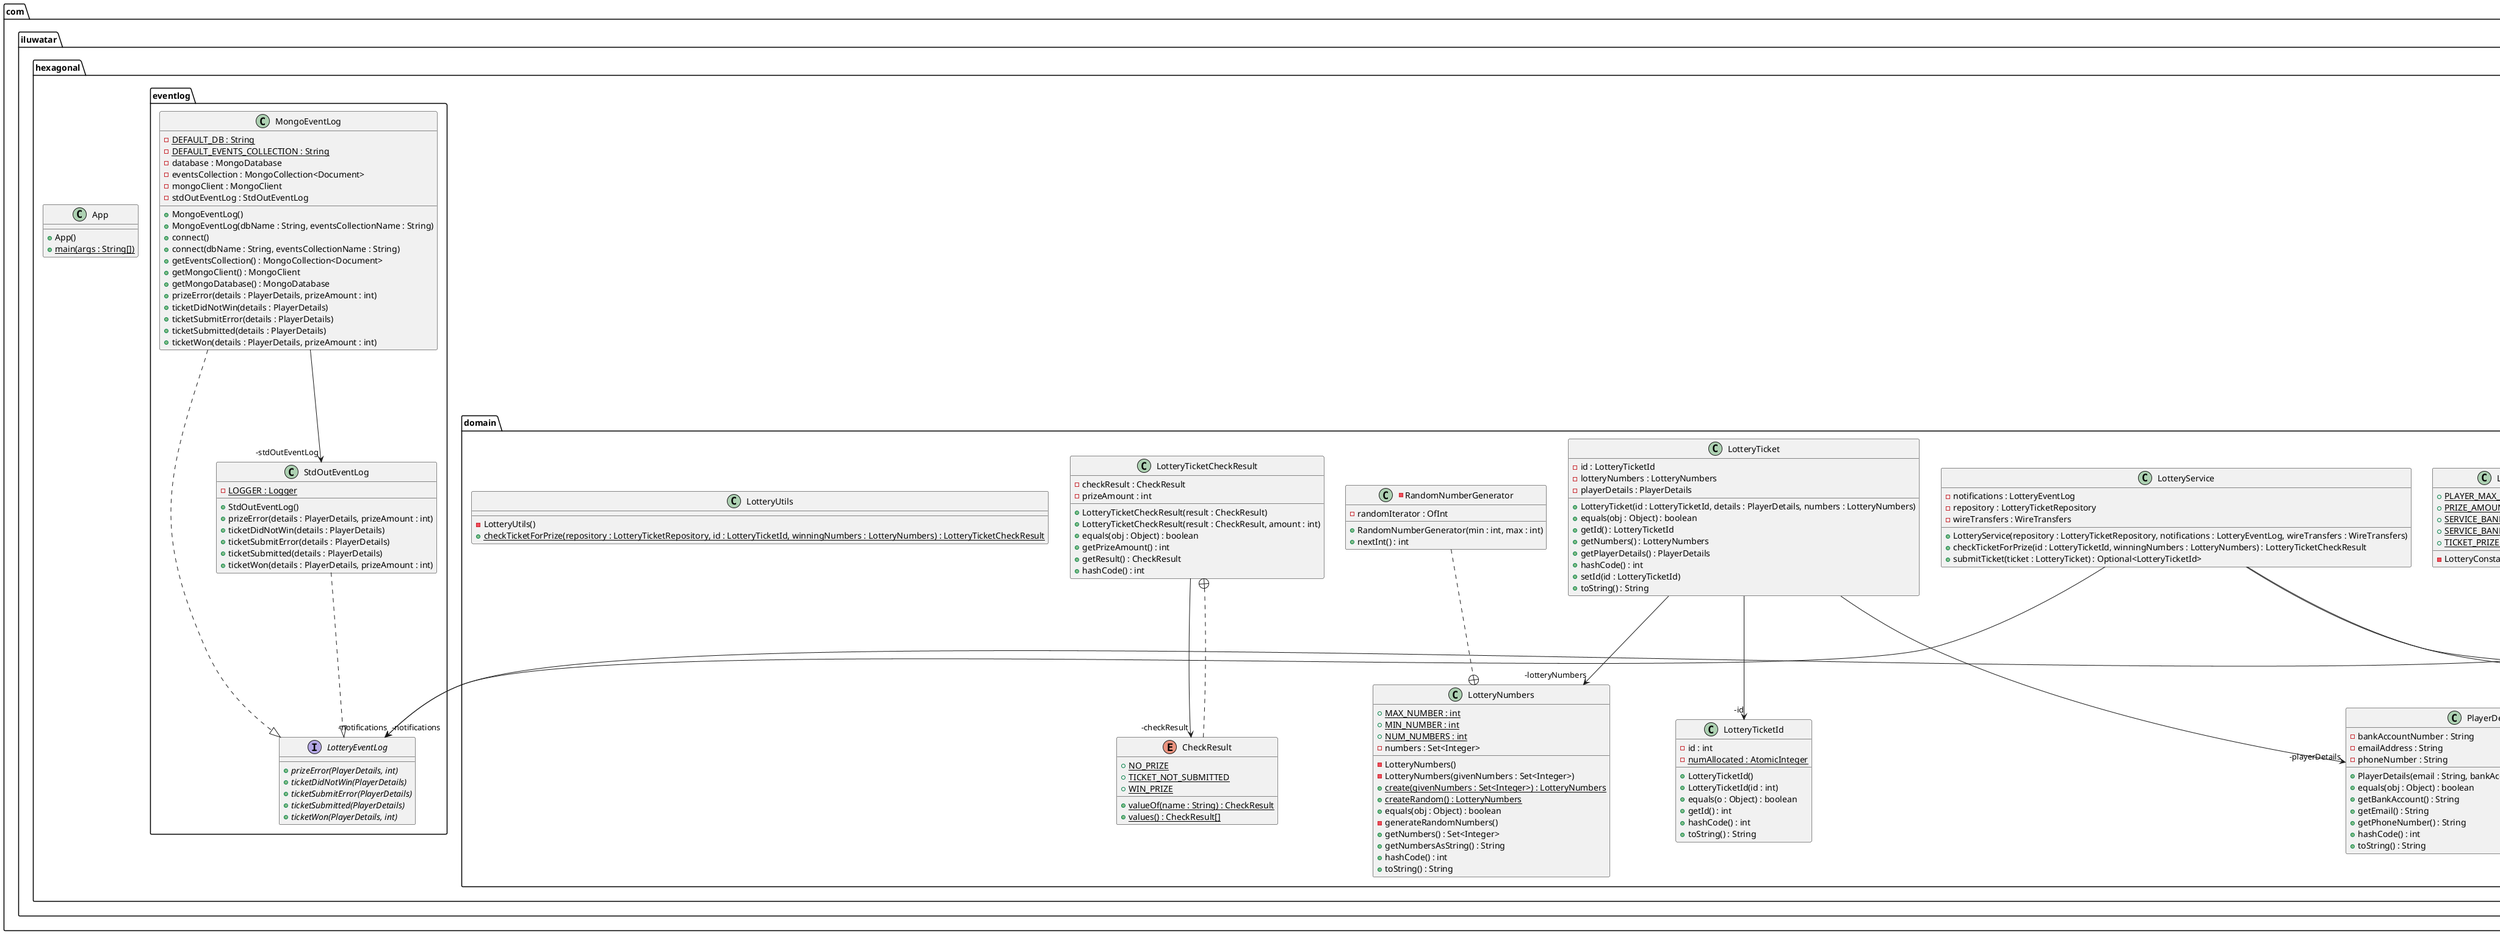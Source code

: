 @startuml
package com.iluwatar.hexagonal.sampledata {
  class SampleData {
    - PLAYERS : List<PlayerDetails> {static}
    - RANDOM : Random {static}
    + SampleData()
    - getRandomPlayerDetails() : PlayerDetails {static}
    + submitTickets(lotteryService : LotteryService, numTickets : int) {static}
  }
}
package com.iluwatar.hexagonal.service {
  class ConsoleLottery {
    - LOGGER : Logger {static}
    + ConsoleLottery()
    + main(args : String[]) {static}
    - printMainMenu() {static}
    - readString(scanner : Scanner) : String {static}
  }
  interface LotteryConsoleService {
    + addFundsToLotteryAccount(WireTransfers, Scanner) {abstract}
    + checkTicket(LotteryService, Scanner) {abstract}
    + queryLotteryAccountFunds(WireTransfers, Scanner) {abstract}
    + submitTicket(LotteryService, Scanner) {abstract}
  }
  class LotteryConsoleServiceImpl {
    - logger : Logger
    + LotteryConsoleServiceImpl(logger : Logger)
    + addFundsToLotteryAccount(Bank : WireTransfers, scanner : Scanner)
    + checkTicket(service : LotteryService, scanner : Scanner)
    + queryLotteryAccountFunds(Bank : WireTransfers, scanner : Scanner)
    - readString(scanner : Scanner) : String
    + submitTicket(service : LotteryService, scanner : Scanner)
  }
}
package com.iluwatar.hexagonal.mongo {
  class MongoConnectionPropertiesLoader {
    - DEFAULT_HOST : String {static}
    - DEFAULT_PORT : int {static}
    + MongoConnectionPropertiesLoader()
    + load() {static}
  }
}
package com.iluwatar.hexagonal.domain {
  class LotteryAdministration {
    - notifications : LotteryEventLog
    - repository : LotteryTicketRepository
    - wireTransfers : WireTransfers
    + LotteryAdministration(repository : LotteryTicketRepository, notifications : LotteryEventLog, wireTransfers : WireTransfers)
    + getAllSubmittedTickets() : Map<LotteryTicketId, LotteryTicket>
    + performLottery() : LotteryNumbers
    + resetLottery()
  }
  class LotteryConstants {
    + PLAYER_MAX_BALANCE : int {static}
    + PRIZE_AMOUNT : int {static}
    + SERVICE_BANK_ACCOUNT : String {static}
    + SERVICE_BANK_ACCOUNT_BALANCE : int {static}
    + TICKET_PRIZE : int {static}
    - LotteryConstants()
  }
  class LotteryNumbers {
    + MAX_NUMBER : int {static}
    + MIN_NUMBER : int {static}
    + NUM_NUMBERS : int {static}
    - numbers : Set<Integer>
    - LotteryNumbers()
    - LotteryNumbers(givenNumbers : Set<Integer>)
    + create(givenNumbers : Set<Integer>) : LotteryNumbers {static}
    + createRandom() : LotteryNumbers {static}
    + equals(obj : Object) : boolean
    - generateRandomNumbers()
    + getNumbers() : Set<Integer>
    + getNumbersAsString() : String
    + hashCode() : int
    + toString() : String
  }
  -class RandomNumberGenerator {
    - randomIterator : OfInt
    + RandomNumberGenerator(min : int, max : int)
    + nextInt() : int
  }
  class LotteryService {
    - notifications : LotteryEventLog
    - repository : LotteryTicketRepository
    - wireTransfers : WireTransfers
    + LotteryService(repository : LotteryTicketRepository, notifications : LotteryEventLog, wireTransfers : WireTransfers)
    + checkTicketForPrize(id : LotteryTicketId, winningNumbers : LotteryNumbers) : LotteryTicketCheckResult
    + submitTicket(ticket : LotteryTicket) : Optional<LotteryTicketId>
  }
  class LotteryTicket {
    - id : LotteryTicketId
    - lotteryNumbers : LotteryNumbers
    - playerDetails : PlayerDetails
    + LotteryTicket(id : LotteryTicketId, details : PlayerDetails, numbers : LotteryNumbers)
    + equals(obj : Object) : boolean
    + getId() : LotteryTicketId
    + getNumbers() : LotteryNumbers
    + getPlayerDetails() : PlayerDetails
    + hashCode() : int
    + setId(id : LotteryTicketId)
    + toString() : String
  }
  class LotteryTicketCheckResult {
    - checkResult : CheckResult
    - prizeAmount : int
    + LotteryTicketCheckResult(result : CheckResult)
    + LotteryTicketCheckResult(result : CheckResult, amount : int)
    + equals(obj : Object) : boolean
    + getPrizeAmount() : int
    + getResult() : CheckResult
    + hashCode() : int
  }
  enum CheckResult {
    + NO_PRIZE {static}
    + TICKET_NOT_SUBMITTED {static}
    + WIN_PRIZE {static}
    + valueOf(name : String) : CheckResult {static}
    + values() : CheckResult[] {static}
  }
  class LotteryTicketId {
    - id : int
    - numAllocated : AtomicInteger {static}
    + LotteryTicketId()
    + LotteryTicketId(id : int)
    + equals(o : Object) : boolean
    + getId() : int
    + hashCode() : int
    + toString() : String
  }
  class LotteryUtils {
    - LotteryUtils()
    + checkTicketForPrize(repository : LotteryTicketRepository, id : LotteryTicketId, winningNumbers : LotteryNumbers) : LotteryTicketCheckResult {static}
  }
  class PlayerDetails {
    - bankAccountNumber : String
    - emailAddress : String
    - phoneNumber : String
    + PlayerDetails(email : String, bankAccount : String, phone : String)
    + equals(obj : Object) : boolean
    + getBankAccount() : String
    + getEmail() : String
    + getPhoneNumber() : String
    + hashCode() : int
    + toString() : String
  }
}
package com.iluwatar.hexagonal.banking {
  class InMemoryBank {
    - accounts : Map<String, Integer> {static}
    + InMemoryBank()
    + getFunds(bankAccount : String) : int
    + setFunds(bankAccount : String, amount : int)
    + transferFunds(amount : int, sourceAccount : String, destinationAccount : String) : boolean
  }
  class MongoBank {
    - DEFAULT_ACCOUNTS_COLLECTION : String {static}
    - DEFAULT_DB : String {static}
    - accountsCollection : MongoCollection<Document>
    - database : MongoDatabase
    - mongoClient : MongoClient
    + MongoBank()
    + MongoBank(dbName : String, accountsCollectionName : String)
    + connect()
    + connect(dbName : String, accountsCollectionName : String)
    + getAccountsCollection() : MongoCollection<Document>
    + getFunds(bankAccount : String) : int
    + getMongoClient() : MongoClient
    + getMongoDatabase() : MongoDatabase
    + setFunds(bankAccount : String, amount : int)
    + transferFunds(amount : int, sourceAccount : String, destinationAccount : String) : boolean
  }
  interface WireTransfers {
    + getFunds(String) : int {abstract}
    + setFunds(String, int) {abstract}
    + transferFunds(int, String, String) : boolean {abstract}
  }
}
package com.iluwatar.hexagonal.database {
  class InMemoryTicketRepository {
    - tickets : Map<LotteryTicketId, LotteryTicket> {static}
    + InMemoryTicketRepository()
    + deleteAll()
    + findAll() : Map<LotteryTicketId, LotteryTicket>
    + findById(id : LotteryTicketId) : Optional<LotteryTicket>
    + save(ticket : LotteryTicket) : Optional<LotteryTicketId>
  }
  interface LotteryTicketRepository {
    + deleteAll() {abstract}
    + findAll() : Map<LotteryTicketId, LotteryTicket> {abstract}
    + findById(LotteryTicketId) : Optional<LotteryTicket> {abstract}
    + save(LotteryTicket) : Optional<LotteryTicketId> {abstract}
  }
  class MongoTicketRepository {
    - DEFAULT_COUNTERS_COLLECTION : String {static}
    - DEFAULT_DB : String {static}
    - DEFAULT_TICKETS_COLLECTION : String {static}
    - countersCollection : MongoCollection<Document>
    - database : MongoDatabase
    - mongoClient : MongoClient
    - ticketsCollection : MongoCollection<Document>
    + MongoTicketRepository()
    + MongoTicketRepository(dbName : String, ticketsCollectionName : String, countersCollectionName : String)
    + connect()
    + connect(dbName : String, ticketsCollectionName : String, countersCollectionName : String)
    + deleteAll()
    - docToTicket(doc : Document) : LotteryTicket
    + findAll() : Map<LotteryTicketId, LotteryTicket>
    + findById(id : LotteryTicketId) : Optional<LotteryTicket>
    + getCountersCollection() : MongoCollection<Document>
    + getNextId() : int
    + getTicketsCollection() : MongoCollection<Document>
    - initCounters()
    + save(ticket : LotteryTicket) : Optional<LotteryTicketId>
  }
}
package com.iluwatar.hexagonal {
  class App {
    + App()
    + main(args : String[]) {static}
  }
}
package com.iluwatar.hexagonal.administration {
  class ConsoleAdministration {
    - LOGGER : Logger {static}
    + ConsoleAdministration()
    + main(args : String[]) {static}
    - printMainMenu() {static}
    - readString(scanner : Scanner) : String {static}
  }
  interface ConsoleAdministrationSrv {
    + getAllSubmittedTickets() {abstract}
    + performLottery() {abstract}
    + resetLottery() {abstract}
  }
  class ConsoleAdministrationSrvImpl {
    - administration : LotteryAdministration
    - logger : Logger
    + ConsoleAdministrationSrvImpl(administration : LotteryAdministration, logger : Logger)
    + getAllSubmittedTickets()
    + performLottery()
    + resetLottery()
  }
}
package com.iluwatar.hexagonal.eventlog {
  interface LotteryEventLog {
    + prizeError(PlayerDetails, int) {abstract}
    + ticketDidNotWin(PlayerDetails) {abstract}
    + ticketSubmitError(PlayerDetails) {abstract}
    + ticketSubmitted(PlayerDetails) {abstract}
    + ticketWon(PlayerDetails, int) {abstract}
  }
  class MongoEventLog {
    - DEFAULT_DB : String {static}
    - DEFAULT_EVENTS_COLLECTION : String {static}
    - database : MongoDatabase
    - eventsCollection : MongoCollection<Document>
    - mongoClient : MongoClient
    - stdOutEventLog : StdOutEventLog
    + MongoEventLog()
    + MongoEventLog(dbName : String, eventsCollectionName : String)
    + connect()
    + connect(dbName : String, eventsCollectionName : String)
    + getEventsCollection() : MongoCollection<Document>
    + getMongoClient() : MongoClient
    + getMongoDatabase() : MongoDatabase
    + prizeError(details : PlayerDetails, prizeAmount : int)
    + ticketDidNotWin(details : PlayerDetails)
    + ticketSubmitError(details : PlayerDetails)
    + ticketSubmitted(details : PlayerDetails)
    + ticketWon(details : PlayerDetails, prizeAmount : int)
  }
  class StdOutEventLog {
    - LOGGER : Logger {static}
    + StdOutEventLog()
    + prizeError(details : PlayerDetails, prizeAmount : int)
    + ticketDidNotWin(details : PlayerDetails)
    + ticketSubmitError(details : PlayerDetails)
    + ticketSubmitted(details : PlayerDetails)
    + ticketWon(details : PlayerDetails, prizeAmount : int)
  }
}
LotteryTicket -->  "-playerDetails" PlayerDetails
MongoEventLog -->  "-stdOutEventLog" StdOutEventLog
LotteryService -->  "-wireTransfers" WireTransfers
LotteryAdministration -->  "-notifications" LotteryEventLog
LotteryAdministration -->  "-wireTransfers" WireTransfers
LotteryTicket -->  "-id" LotteryTicketId
LotteryAdministration -->  "-repository" LotteryTicketRepository
LotteryService -->  "-notifications" LotteryEventLog
LotteryTicket -->  "-lotteryNumbers" LotteryNumbers
SampleData -->  "-PLAYERS" PlayerDetails
ConsoleAdministrationSrvImpl -->  "-administration" LotteryAdministration
RandomNumberGenerator ..+ LotteryNumbers
LotteryService -->  "-repository" LotteryTicketRepository
CheckResult ..+ LotteryTicketCheckResult
LotteryTicketCheckResult -->  "-checkResult" CheckResult
ConsoleAdministrationSrvImpl ..|> ConsoleAdministrationSrv 
InMemoryBank ..|> WireTransfers 
MongoBank ..|> WireTransfers 
InMemoryTicketRepository ..|> LotteryTicketRepository 
MongoTicketRepository ..|> LotteryTicketRepository 
MongoEventLog ..|> LotteryEventLog 
StdOutEventLog ..|> LotteryEventLog 
LotteryConsoleServiceImpl ..|> LotteryConsoleService 
@enduml
